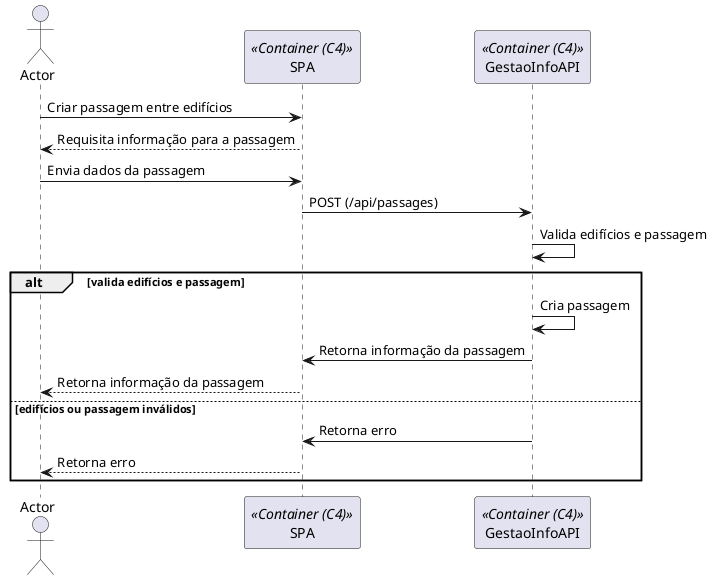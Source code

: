 @startuml

actor Actor as Actor
participant "SPA" as Container <<Container (C4)>>
participant "GestaoInfoAPI" as API <<Container (C4)>>

Actor -> Container: Criar passagem entre edifícios
Container --> Actor: Requisita informação para a passagem

Actor -> Container: Envia dados da passagem
Container -> API: POST (/api/passages)

API -> API: Valida edifícios e passagem

alt valida edifícios e passagem

    API -> API: Cria passagem
    API -> Container: Retorna informação da passagem
    Container --> Actor: Retorna informação da passagem
else edifícios ou passagem inválidos
    API -> Container: Retorna erro
    Container --> Actor: Retorna erro
end

@enduml
